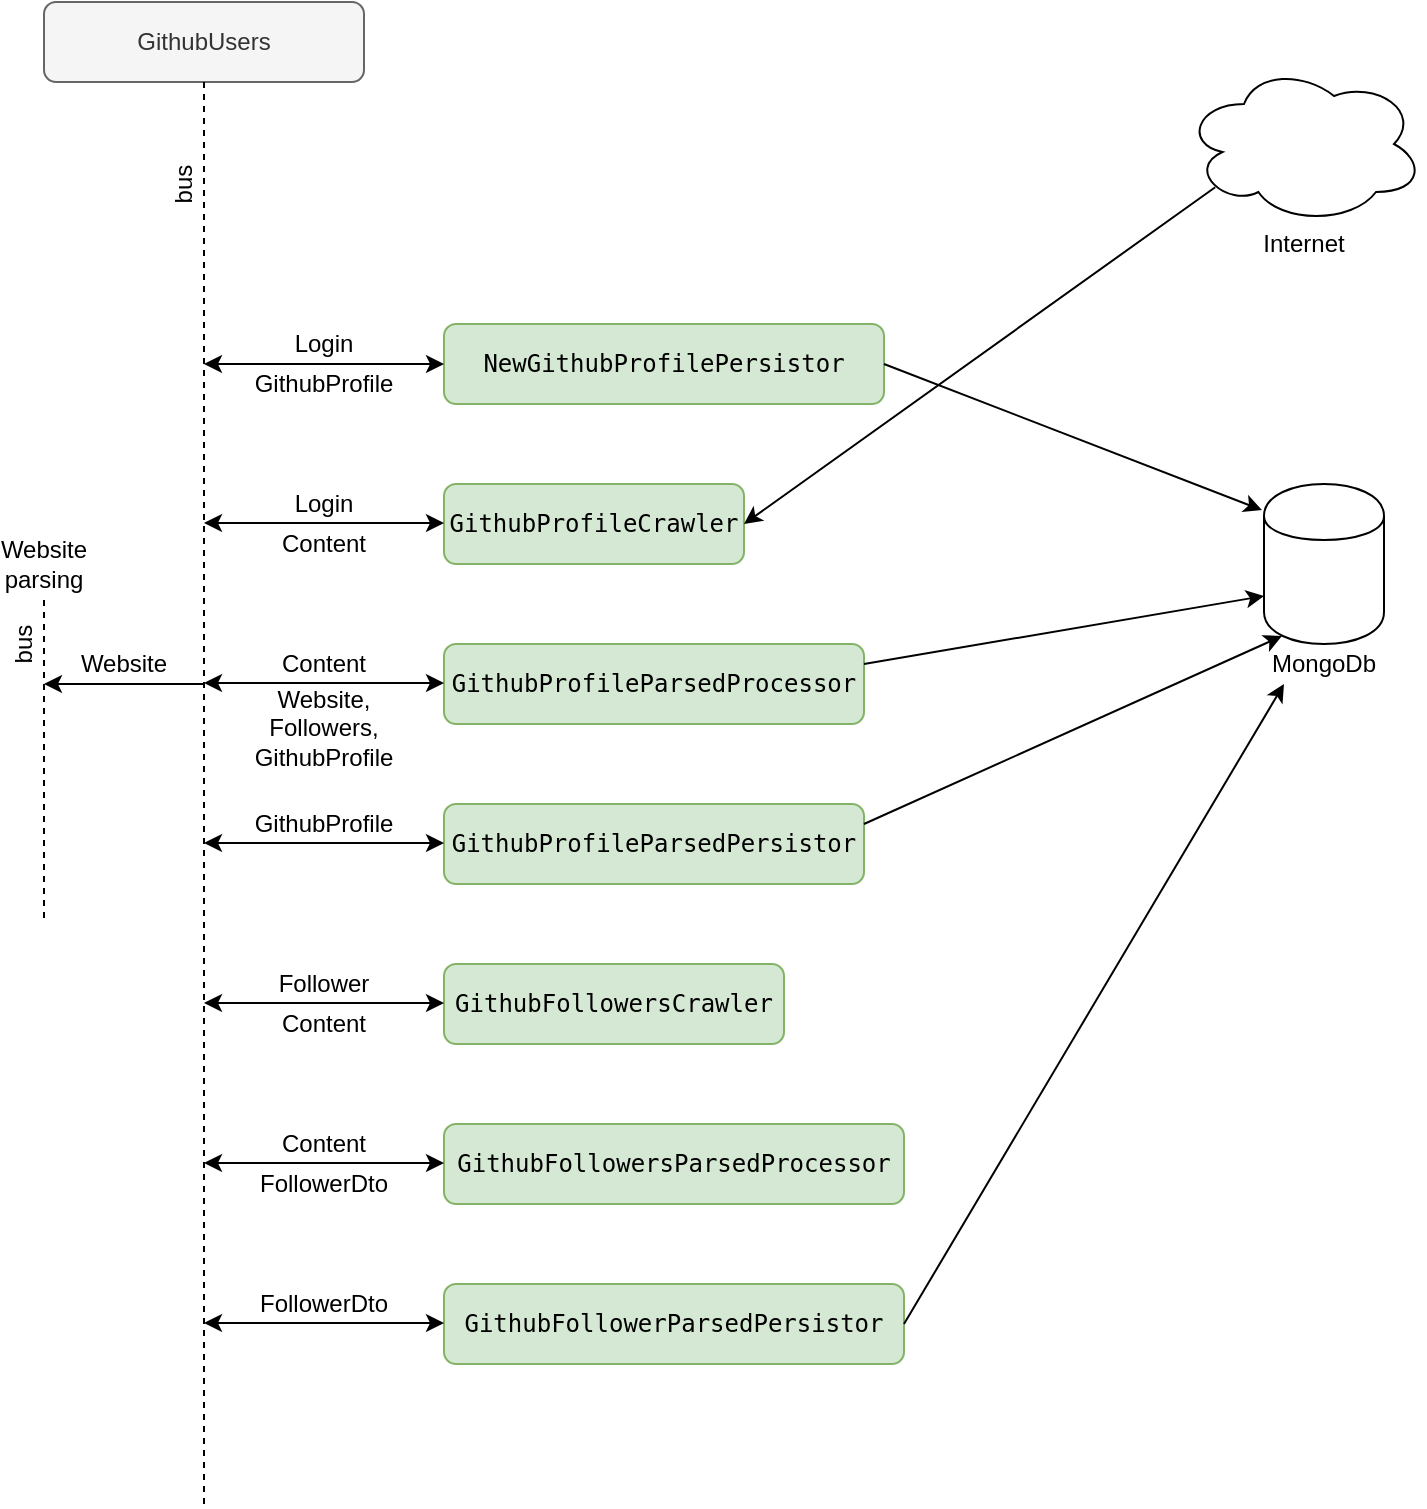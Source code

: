 <mxfile version="12.6.6" type="device"><diagram id="C5RBs43oDa-KdzZeNtuy" name="Page-1"><mxGraphModel dx="1422" dy="839" grid="1" gridSize="10" guides="1" tooltips="1" connect="1" arrows="1" fold="1" page="1" pageScale="1" pageWidth="827" pageHeight="1169" math="0" shadow="0"><root><mxCell id="WIyWlLk6GJQsqaUBKTNV-0"/><mxCell id="WIyWlLk6GJQsqaUBKTNV-1" parent="WIyWlLk6GJQsqaUBKTNV-0"/><mxCell id="WIyWlLk6GJQsqaUBKTNV-3" value="GithubUsers" style="rounded=1;whiteSpace=wrap;html=1;fontSize=12;glass=0;strokeWidth=1;shadow=0;fillColor=#f5f5f5;strokeColor=#666666;fontColor=#333333;" parent="WIyWlLk6GJQsqaUBKTNV-1" vertex="1"><mxGeometry x="120" y="79" width="160" height="40" as="geometry"/></mxCell><mxCell id="WIyWlLk6GJQsqaUBKTNV-12" value="&lt;pre style=&quot;font-family: &amp;#34;dejavu sans mono&amp;#34;&quot;&gt;&lt;pre style=&quot;font-family: &amp;#34;dejavu sans mono&amp;#34;&quot;&gt;GithubProfileParsedPersistor&lt;/pre&gt;&lt;/pre&gt;" style="rounded=1;whiteSpace=wrap;html=1;fontSize=12;glass=0;strokeWidth=1;shadow=0;fillColor=#d5e8d4;strokeColor=#82b366;" parent="WIyWlLk6GJQsqaUBKTNV-1" vertex="1"><mxGeometry x="320" y="480" width="210" height="40" as="geometry"/></mxCell><mxCell id="lHUkVerEYKETo7nYPlY8-0" value="&lt;pre style=&quot;font-family: &amp;#34;dejavu sans mono&amp;#34;&quot;&gt;&lt;pre style=&quot;font-family: &amp;#34;dejavu sans mono&amp;#34;&quot;&gt;GithubProfileParsedProcessor&lt;/pre&gt;&lt;/pre&gt;" style="rounded=1;whiteSpace=wrap;html=1;fontSize=12;glass=0;strokeWidth=1;shadow=0;fillColor=#d5e8d4;strokeColor=#82b366;" parent="WIyWlLk6GJQsqaUBKTNV-1" vertex="1"><mxGeometry x="320" y="400" width="210" height="40" as="geometry"/></mxCell><mxCell id="lHUkVerEYKETo7nYPlY8-1" value="&lt;pre&gt;&lt;pre style=&quot;font-family: &amp;#34;dejavu sans mono&amp;#34;&quot;&gt;NewGithubProfilePersistor&lt;/pre&gt;&lt;/pre&gt;" style="rounded=1;whiteSpace=wrap;html=1;fontSize=12;glass=0;strokeWidth=1;shadow=0;fillColor=#d5e8d4;strokeColor=#82b366;" parent="WIyWlLk6GJQsqaUBKTNV-1" vertex="1"><mxGeometry x="320" y="240" width="220" height="40" as="geometry"/></mxCell><mxCell id="lHUkVerEYKETo7nYPlY8-2" value="" style="shape=cylinder;whiteSpace=wrap;html=1;boundedLbl=1;backgroundOutline=1;" parent="WIyWlLk6GJQsqaUBKTNV-1" vertex="1"><mxGeometry x="730" y="320" width="60" height="80" as="geometry"/></mxCell><mxCell id="lHUkVerEYKETo7nYPlY8-3" value="" style="endArrow=none;dashed=1;html=1;" parent="WIyWlLk6GJQsqaUBKTNV-1" target="WIyWlLk6GJQsqaUBKTNV-3" edge="1"><mxGeometry width="50" height="50" relative="1" as="geometry"><mxPoint x="200" y="830" as="sourcePoint"/><mxPoint x="120" y="160" as="targetPoint"/></mxGeometry></mxCell><mxCell id="lHUkVerEYKETo7nYPlY8-7" value="bus" style="text;html=1;strokeColor=none;fillColor=none;align=center;verticalAlign=middle;whiteSpace=wrap;rounded=0;rotation=-90;" parent="WIyWlLk6GJQsqaUBKTNV-1" vertex="1"><mxGeometry x="170" y="160" width="40" height="20" as="geometry"/></mxCell><mxCell id="lHUkVerEYKETo7nYPlY8-10" value="" style="endArrow=classic;startArrow=classic;html=1;entryX=0;entryY=0.5;entryDx=0;entryDy=0;" parent="WIyWlLk6GJQsqaUBKTNV-1" target="lHUkVerEYKETo7nYPlY8-1" edge="1"><mxGeometry width="50" height="50" relative="1" as="geometry"><mxPoint x="200" y="260" as="sourcePoint"/><mxPoint x="170" y="580" as="targetPoint"/></mxGeometry></mxCell><mxCell id="lHUkVerEYKETo7nYPlY8-11" value="" style="endArrow=classic;startArrow=classic;html=1;entryX=0;entryY=0.5;entryDx=0;entryDy=0;" parent="WIyWlLk6GJQsqaUBKTNV-1" edge="1"><mxGeometry width="50" height="50" relative="1" as="geometry"><mxPoint x="200" y="419.5" as="sourcePoint"/><mxPoint x="320" y="419.5" as="targetPoint"/></mxGeometry></mxCell><mxCell id="lHUkVerEYKETo7nYPlY8-12" value="" style="endArrow=classic;startArrow=classic;html=1;entryX=0;entryY=0.5;entryDx=0;entryDy=0;" parent="WIyWlLk6GJQsqaUBKTNV-1" edge="1"><mxGeometry width="50" height="50" relative="1" as="geometry"><mxPoint x="200" y="499.5" as="sourcePoint"/><mxPoint x="320" y="499.5" as="targetPoint"/></mxGeometry></mxCell><mxCell id="lHUkVerEYKETo7nYPlY8-13" value="Login" style="text;html=1;strokeColor=none;fillColor=none;align=center;verticalAlign=middle;whiteSpace=wrap;rounded=0;" parent="WIyWlLk6GJQsqaUBKTNV-1" vertex="1"><mxGeometry x="240" y="240" width="40" height="20" as="geometry"/></mxCell><mxCell id="lHUkVerEYKETo7nYPlY8-15" value="GithubProfile" style="text;html=1;strokeColor=none;fillColor=none;align=center;verticalAlign=middle;whiteSpace=wrap;rounded=0;" parent="WIyWlLk6GJQsqaUBKTNV-1" vertex="1"><mxGeometry x="240" y="260" width="40" height="20" as="geometry"/></mxCell><mxCell id="lHUkVerEYKETo7nYPlY8-16" value="&lt;pre style=&quot;font-family: &amp;#34;dejavu sans mono&amp;#34;&quot;&gt;&lt;pre style=&quot;font-family: &amp;#34;dejavu sans mono&amp;#34;&quot;&gt;GithubProfileCrawler&lt;/pre&gt;&lt;/pre&gt;" style="rounded=1;whiteSpace=wrap;html=1;fontSize=12;glass=0;strokeWidth=1;shadow=0;fillColor=#d5e8d4;strokeColor=#82b366;" parent="WIyWlLk6GJQsqaUBKTNV-1" vertex="1"><mxGeometry x="320" y="320" width="150" height="40" as="geometry"/></mxCell><mxCell id="lHUkVerEYKETo7nYPlY8-17" value="" style="endArrow=classic;startArrow=classic;html=1;entryX=0;entryY=0.5;entryDx=0;entryDy=0;" parent="WIyWlLk6GJQsqaUBKTNV-1" edge="1"><mxGeometry width="50" height="50" relative="1" as="geometry"><mxPoint x="200" y="339.5" as="sourcePoint"/><mxPoint x="320" y="339.5" as="targetPoint"/></mxGeometry></mxCell><mxCell id="lHUkVerEYKETo7nYPlY8-18" value="Login" style="text;html=1;strokeColor=none;fillColor=none;align=center;verticalAlign=middle;whiteSpace=wrap;rounded=0;" parent="WIyWlLk6GJQsqaUBKTNV-1" vertex="1"><mxGeometry x="240" y="320" width="40" height="20" as="geometry"/></mxCell><mxCell id="lHUkVerEYKETo7nYPlY8-19" value="Content" style="text;html=1;strokeColor=none;fillColor=none;align=center;verticalAlign=middle;whiteSpace=wrap;rounded=0;" parent="WIyWlLk6GJQsqaUBKTNV-1" vertex="1"><mxGeometry x="240" y="340" width="40" height="20" as="geometry"/></mxCell><mxCell id="lHUkVerEYKETo7nYPlY8-20" value="Content" style="text;html=1;strokeColor=none;fillColor=none;align=center;verticalAlign=middle;whiteSpace=wrap;rounded=0;" parent="WIyWlLk6GJQsqaUBKTNV-1" vertex="1"><mxGeometry x="240" y="400" width="40" height="20" as="geometry"/></mxCell><mxCell id="lHUkVerEYKETo7nYPlY8-21" value="Website, Followers,&lt;br&gt;GithubProfile" style="text;html=1;strokeColor=none;fillColor=none;align=center;verticalAlign=middle;whiteSpace=wrap;rounded=0;" parent="WIyWlLk6GJQsqaUBKTNV-1" vertex="1"><mxGeometry x="240" y="432" width="40" height="20" as="geometry"/></mxCell><mxCell id="lHUkVerEYKETo7nYPlY8-22" value="GithubProfile" style="text;html=1;strokeColor=none;fillColor=none;align=center;verticalAlign=middle;whiteSpace=wrap;rounded=0;" parent="WIyWlLk6GJQsqaUBKTNV-1" vertex="1"><mxGeometry x="240" y="480" width="40" height="20" as="geometry"/></mxCell><mxCell id="lHUkVerEYKETo7nYPlY8-23" value="MongoDb" style="text;html=1;strokeColor=none;fillColor=none;align=center;verticalAlign=middle;whiteSpace=wrap;rounded=0;" parent="WIyWlLk6GJQsqaUBKTNV-1" vertex="1"><mxGeometry x="740" y="400" width="40" height="20" as="geometry"/></mxCell><mxCell id="akvAxc3UG5LXziEUgdxY-0" value="" style="endArrow=classic;html=1;exitX=1;exitY=0.5;exitDx=0;exitDy=0;entryX=-0.017;entryY=0.163;entryDx=0;entryDy=0;entryPerimeter=0;" parent="WIyWlLk6GJQsqaUBKTNV-1" target="lHUkVerEYKETo7nYPlY8-2" edge="1" source="lHUkVerEYKETo7nYPlY8-1"><mxGeometry width="50" height="50" relative="1" as="geometry"><mxPoint x="470" y="260" as="sourcePoint"/><mxPoint x="550" y="190" as="targetPoint"/></mxGeometry></mxCell><mxCell id="akvAxc3UG5LXziEUgdxY-2" value="" style="ellipse;shape=cloud;whiteSpace=wrap;html=1;" parent="WIyWlLk6GJQsqaUBKTNV-1" vertex="1"><mxGeometry x="690" y="110" width="120" height="80" as="geometry"/></mxCell><mxCell id="akvAxc3UG5LXziEUgdxY-3" value="Internet" style="text;html=1;strokeColor=none;fillColor=none;align=center;verticalAlign=middle;whiteSpace=wrap;rounded=0;" parent="WIyWlLk6GJQsqaUBKTNV-1" vertex="1"><mxGeometry x="730" y="190" width="40" height="20" as="geometry"/></mxCell><mxCell id="akvAxc3UG5LXziEUgdxY-4" value="" style="endArrow=classic;html=1;exitX=0.13;exitY=0.77;exitDx=0;exitDy=0;exitPerimeter=0;entryX=1;entryY=0.5;entryDx=0;entryDy=0;" parent="WIyWlLk6GJQsqaUBKTNV-1" source="akvAxc3UG5LXziEUgdxY-2" target="lHUkVerEYKETo7nYPlY8-16" edge="1"><mxGeometry width="50" height="50" relative="1" as="geometry"><mxPoint x="120" y="690" as="sourcePoint"/><mxPoint x="170" y="640" as="targetPoint"/></mxGeometry></mxCell><mxCell id="akvAxc3UG5LXziEUgdxY-5" value="" style="endArrow=classic;html=1;exitX=1;exitY=0.25;exitDx=0;exitDy=0;entryX=0;entryY=0.7;entryDx=0;entryDy=0;" parent="WIyWlLk6GJQsqaUBKTNV-1" source="lHUkVerEYKETo7nYPlY8-0" target="lHUkVerEYKETo7nYPlY8-2" edge="1"><mxGeometry width="50" height="50" relative="1" as="geometry"><mxPoint x="120" y="690" as="sourcePoint"/><mxPoint x="170" y="640" as="targetPoint"/></mxGeometry></mxCell><mxCell id="akvAxc3UG5LXziEUgdxY-7" value="" style="endArrow=classic;html=1;entryX=0.15;entryY=0.95;entryDx=0;entryDy=0;entryPerimeter=0;exitX=1;exitY=0.25;exitDx=0;exitDy=0;" parent="WIyWlLk6GJQsqaUBKTNV-1" source="WIyWlLk6GJQsqaUBKTNV-12" target="lHUkVerEYKETo7nYPlY8-2" edge="1"><mxGeometry width="50" height="50" relative="1" as="geometry"><mxPoint x="120" y="630" as="sourcePoint"/><mxPoint x="170" y="580" as="targetPoint"/></mxGeometry></mxCell><mxCell id="J09eC-NNCjJ6TGtBIMEm-1" value="" style="endArrow=none;dashed=1;html=1;" edge="1" parent="WIyWlLk6GJQsqaUBKTNV-1"><mxGeometry width="50" height="50" relative="1" as="geometry"><mxPoint x="120" y="537" as="sourcePoint"/><mxPoint x="120" y="377" as="targetPoint"/></mxGeometry></mxCell><mxCell id="J09eC-NNCjJ6TGtBIMEm-2" value="Website parsing" style="text;html=1;strokeColor=none;fillColor=none;align=center;verticalAlign=middle;whiteSpace=wrap;rounded=0;" vertex="1" parent="WIyWlLk6GJQsqaUBKTNV-1"><mxGeometry x="100" y="350" width="40" height="20" as="geometry"/></mxCell><mxCell id="J09eC-NNCjJ6TGtBIMEm-4" value="" style="endArrow=classic;html=1;" edge="1" parent="WIyWlLk6GJQsqaUBKTNV-1"><mxGeometry width="50" height="50" relative="1" as="geometry"><mxPoint x="200" y="420" as="sourcePoint"/><mxPoint x="120" y="420" as="targetPoint"/></mxGeometry></mxCell><mxCell id="J09eC-NNCjJ6TGtBIMEm-5" value="Website" style="text;html=1;strokeColor=none;fillColor=none;align=center;verticalAlign=middle;whiteSpace=wrap;rounded=0;" vertex="1" parent="WIyWlLk6GJQsqaUBKTNV-1"><mxGeometry x="140" y="400" width="40" height="20" as="geometry"/></mxCell><mxCell id="J09eC-NNCjJ6TGtBIMEm-6" value="bus" style="text;html=1;strokeColor=none;fillColor=none;align=center;verticalAlign=middle;whiteSpace=wrap;rounded=0;rotation=-90;" vertex="1" parent="WIyWlLk6GJQsqaUBKTNV-1"><mxGeometry x="90" y="390" width="40" height="20" as="geometry"/></mxCell><mxCell id="J09eC-NNCjJ6TGtBIMEm-8" value="Follower" style="text;html=1;strokeColor=none;fillColor=none;align=center;verticalAlign=middle;whiteSpace=wrap;rounded=0;" vertex="1" parent="WIyWlLk6GJQsqaUBKTNV-1"><mxGeometry x="240" y="560" width="40" height="20" as="geometry"/></mxCell><mxCell id="J09eC-NNCjJ6TGtBIMEm-9" value="Content" style="text;html=1;strokeColor=none;fillColor=none;align=center;verticalAlign=middle;whiteSpace=wrap;rounded=0;" vertex="1" parent="WIyWlLk6GJQsqaUBKTNV-1"><mxGeometry x="240" y="580" width="40" height="20" as="geometry"/></mxCell><mxCell id="J09eC-NNCjJ6TGtBIMEm-10" value="&lt;pre style=&quot;font-family: &amp;#34;dejavu sans mono&amp;#34;&quot;&gt;&lt;pre style=&quot;font-family: &amp;#34;dejavu sans mono&amp;#34;&quot;&gt;&lt;pre style=&quot;font-family: &amp;#34;dejavu sans mono&amp;#34;&quot;&gt;GithubFollowersCrawler&lt;/pre&gt;&lt;/pre&gt;&lt;/pre&gt;" style="rounded=1;whiteSpace=wrap;html=1;fontSize=12;glass=0;strokeWidth=1;shadow=0;fillColor=#d5e8d4;strokeColor=#82b366;" vertex="1" parent="WIyWlLk6GJQsqaUBKTNV-1"><mxGeometry x="320" y="560" width="170" height="40" as="geometry"/></mxCell><mxCell id="J09eC-NNCjJ6TGtBIMEm-11" value="" style="endArrow=classic;startArrow=classic;html=1;entryX=0;entryY=0.5;entryDx=0;entryDy=0;" edge="1" parent="WIyWlLk6GJQsqaUBKTNV-1"><mxGeometry width="50" height="50" relative="1" as="geometry"><mxPoint x="200" y="579.5" as="sourcePoint"/><mxPoint x="320" y="579.5" as="targetPoint"/></mxGeometry></mxCell><mxCell id="J09eC-NNCjJ6TGtBIMEm-12" value="Content" style="text;html=1;strokeColor=none;fillColor=none;align=center;verticalAlign=middle;whiteSpace=wrap;rounded=0;" vertex="1" parent="WIyWlLk6GJQsqaUBKTNV-1"><mxGeometry x="240" y="640" width="40" height="20" as="geometry"/></mxCell><mxCell id="J09eC-NNCjJ6TGtBIMEm-13" value="FollowerDto" style="text;html=1;strokeColor=none;fillColor=none;align=center;verticalAlign=middle;whiteSpace=wrap;rounded=0;" vertex="1" parent="WIyWlLk6GJQsqaUBKTNV-1"><mxGeometry x="240" y="660" width="40" height="20" as="geometry"/></mxCell><mxCell id="J09eC-NNCjJ6TGtBIMEm-14" value="&lt;pre style=&quot;font-family: &amp;#34;dejavu sans mono&amp;#34;&quot;&gt;&lt;pre style=&quot;font-family: &amp;#34;dejavu sans mono&amp;#34;&quot;&gt;&lt;pre style=&quot;font-family: &amp;#34;dejavu sans mono&amp;#34;&quot;&gt;&lt;pre style=&quot;font-family: &amp;#34;dejavu sans mono&amp;#34;&quot;&gt;GithubFollowersParsedProcessor&lt;/pre&gt;&lt;/pre&gt;&lt;/pre&gt;&lt;/pre&gt;" style="rounded=1;whiteSpace=wrap;html=1;fontSize=12;glass=0;strokeWidth=1;shadow=0;fillColor=#d5e8d4;strokeColor=#82b366;" vertex="1" parent="WIyWlLk6GJQsqaUBKTNV-1"><mxGeometry x="320" y="640" width="230" height="40" as="geometry"/></mxCell><mxCell id="J09eC-NNCjJ6TGtBIMEm-15" value="" style="endArrow=classic;startArrow=classic;html=1;entryX=0;entryY=0.5;entryDx=0;entryDy=0;" edge="1" parent="WIyWlLk6GJQsqaUBKTNV-1"><mxGeometry width="50" height="50" relative="1" as="geometry"><mxPoint x="200" y="659.5" as="sourcePoint"/><mxPoint x="320" y="659.5" as="targetPoint"/></mxGeometry></mxCell><mxCell id="J09eC-NNCjJ6TGtBIMEm-16" value="FollowerDto" style="text;html=1;strokeColor=none;fillColor=none;align=center;verticalAlign=middle;whiteSpace=wrap;rounded=0;" vertex="1" parent="WIyWlLk6GJQsqaUBKTNV-1"><mxGeometry x="240" y="720" width="40" height="20" as="geometry"/></mxCell><mxCell id="J09eC-NNCjJ6TGtBIMEm-18" value="&lt;pre style=&quot;font-family: &amp;#34;dejavu sans mono&amp;#34;&quot;&gt;&lt;pre style=&quot;font-family: &amp;#34;dejavu sans mono&amp;#34;&quot;&gt;&lt;pre style=&quot;font-family: &amp;#34;dejavu sans mono&amp;#34;&quot;&gt;&lt;pre style=&quot;font-family: &amp;#34;dejavu sans mono&amp;#34;&quot;&gt;&lt;pre style=&quot;font-family: &amp;#34;dejavu sans mono&amp;#34;&quot;&gt;GithubFollowerParsedPersistor&lt;/pre&gt;&lt;/pre&gt;&lt;/pre&gt;&lt;/pre&gt;&lt;/pre&gt;" style="rounded=1;whiteSpace=wrap;html=1;fontSize=12;glass=0;strokeWidth=1;shadow=0;fillColor=#d5e8d4;strokeColor=#82b366;" vertex="1" parent="WIyWlLk6GJQsqaUBKTNV-1"><mxGeometry x="320" y="720" width="230" height="40" as="geometry"/></mxCell><mxCell id="J09eC-NNCjJ6TGtBIMEm-19" value="" style="endArrow=classic;startArrow=classic;html=1;entryX=0;entryY=0.5;entryDx=0;entryDy=0;" edge="1" parent="WIyWlLk6GJQsqaUBKTNV-1"><mxGeometry width="50" height="50" relative="1" as="geometry"><mxPoint x="200" y="739.5" as="sourcePoint"/><mxPoint x="320" y="739.5" as="targetPoint"/></mxGeometry></mxCell><mxCell id="J09eC-NNCjJ6TGtBIMEm-20" value="" style="endArrow=classic;html=1;entryX=0;entryY=1;entryDx=0;entryDy=0;exitX=1;exitY=0.5;exitDx=0;exitDy=0;" edge="1" parent="WIyWlLk6GJQsqaUBKTNV-1" source="J09eC-NNCjJ6TGtBIMEm-18" target="lHUkVerEYKETo7nYPlY8-23"><mxGeometry width="50" height="50" relative="1" as="geometry"><mxPoint x="100" y="900" as="sourcePoint"/><mxPoint x="150" y="850" as="targetPoint"/></mxGeometry></mxCell></root></mxGraphModel></diagram></mxfile>